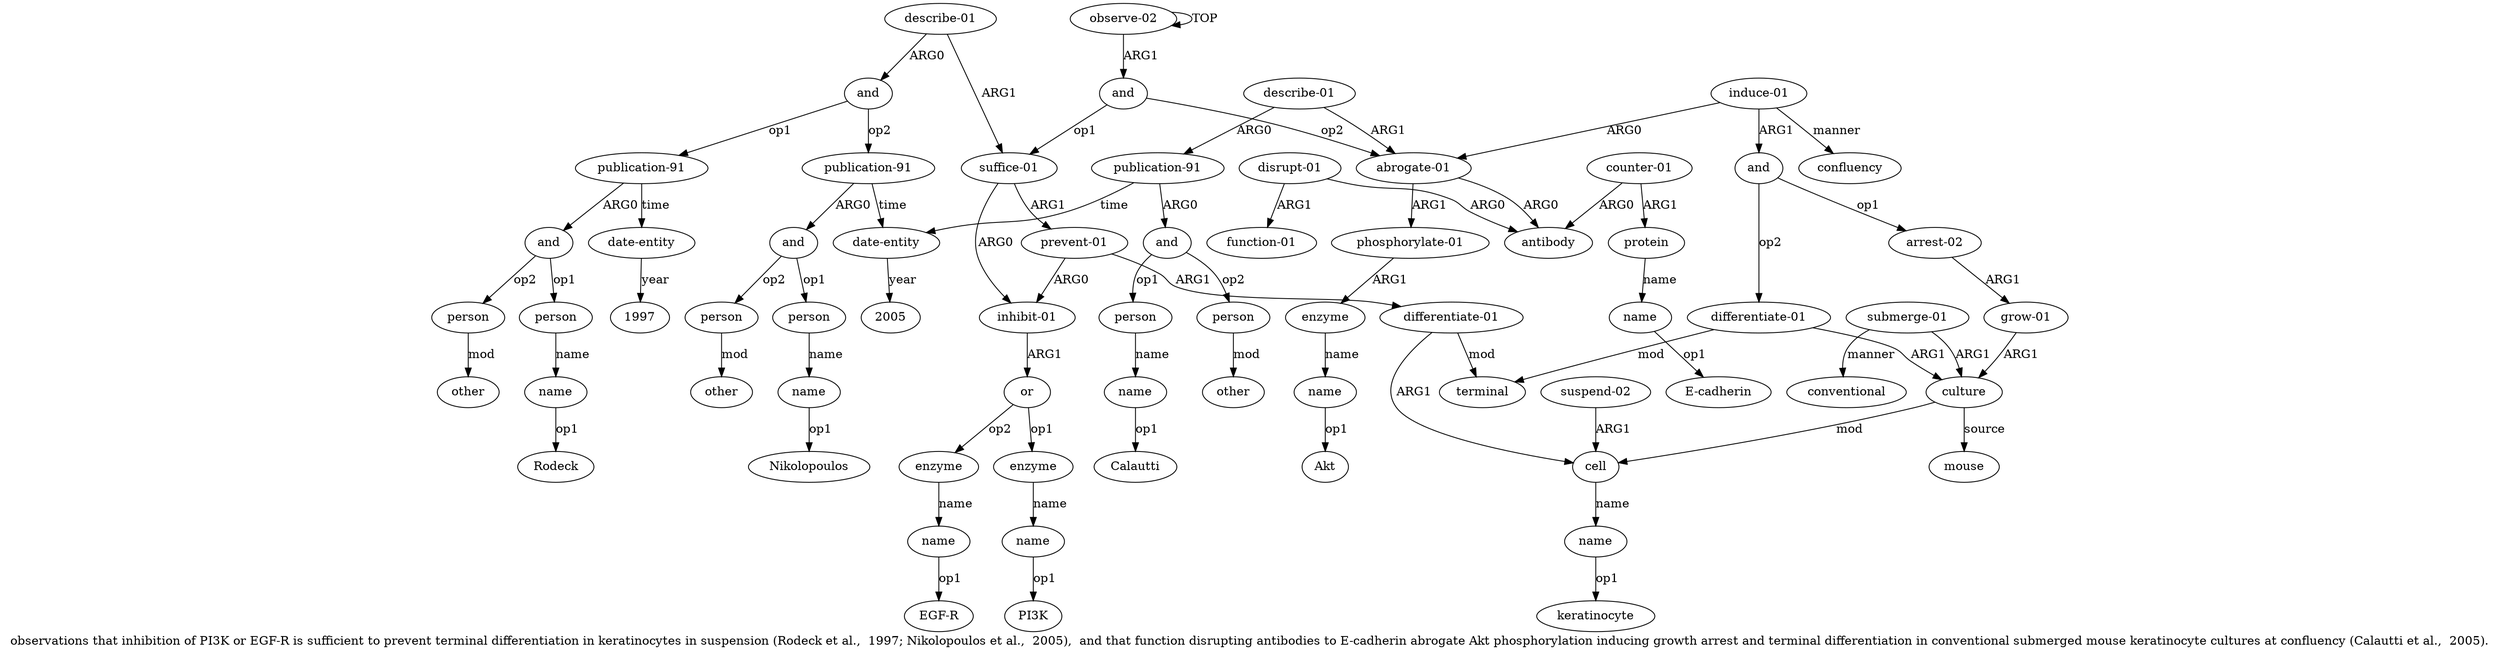 digraph  {
	graph [label="observations that inhibition of PI3K or EGF-R is sufficient to prevent terminal differentiation in keratinocytes in suspension (\
Rodeck et al.,  1997; Nikolopoulos et al.,  2005),  and that function disrupting antibodies to E-cadherin abrogate Akt phosphorylation \
inducing growth arrest and terminal differentiation in conventional submerged mouse keratinocyte cultures at confluency (Calautti \
et al.,  2005)."];
	node [label="\N"];
	a20	 [color=black,
		gold_ind=20,
		gold_label=name,
		label=name,
		test_ind=20,
		test_label=name];
	"a20 Rodeck"	 [color=black,
		gold_ind=-1,
		gold_label=Rodeck,
		label=Rodeck,
		test_ind=-1,
		test_label=Rodeck];
	a20 -> "a20 Rodeck" [key=0,
	color=black,
	gold_label=op1,
	label=op1,
	test_label=op1];
a21 [color=black,
	gold_ind=21,
	gold_label=person,
	label=person,
	test_ind=21,
	test_label=person];
a22 [color=black,
	gold_ind=22,
	gold_label=other,
	label=other,
	test_ind=22,
	test_label=other];
a21 -> a22 [key=0,
color=black,
gold_label=mod,
label=mod,
test_label=mod];
a23 [color=black,
gold_ind=23,
gold_label="date-entity",
label="date-entity",
test_ind=23,
test_label="date-entity"];
"a23 1997" [color=black,
gold_ind=-1,
gold_label=1997,
label=1997,
test_ind=-1,
test_label=1997];
a23 -> "a23 1997" [key=0,
color=black,
gold_label=year,
label=year,
test_label=year];
a24 [color=black,
gold_ind=24,
gold_label="publication-91",
label="publication-91",
test_ind=24,
test_label="publication-91"];
a25 [color=black,
gold_ind=25,
gold_label=and,
label=and,
test_ind=25,
test_label=and];
a24 -> a25 [key=0,
color=black,
gold_label=ARG0,
label=ARG0,
test_label=ARG0];
a57 [color=black,
gold_ind=57,
gold_label="date-entity",
label="date-entity",
test_ind=57,
test_label="date-entity"];
a24 -> a57 [key=0,
color=black,
gold_label=time,
label=time,
test_label=time];
a26 [color=black,
gold_ind=26,
gold_label=person,
label=person,
test_ind=26,
test_label=person];
a25 -> a26 [key=0,
color=black,
gold_label=op1,
label=op1,
test_label=op1];
a28 [color=black,
gold_ind=28,
gold_label=person,
label=person,
test_ind=28,
test_label=person];
a25 -> a28 [key=0,
color=black,
gold_label=op2,
label=op2,
test_label=op2];
a27 [color=black,
gold_ind=27,
gold_label=name,
label=name,
test_ind=27,
test_label=name];
a26 -> a27 [key=0,
color=black,
gold_label=name,
label=name,
test_label=name];
"a27 Nikolopoulos" [color=black,
gold_ind=-1,
gold_label=Nikolopoulos,
label=Nikolopoulos,
test_ind=-1,
test_label=Nikolopoulos];
a27 -> "a27 Nikolopoulos" [key=0,
color=black,
gold_label=op1,
label=op1,
test_label=op1];
a29 [color=black,
gold_ind=29,
gold_label=other,
label=other,
test_ind=29,
test_label=other];
a28 -> a29 [key=0,
color=black,
gold_label=mod,
label=mod,
test_label=mod];
a31 [color=black,
gold_ind=31,
gold_label=antibody,
label=antibody,
test_ind=31,
test_label=antibody];
a30 [color=black,
gold_ind=30,
gold_label="abrogate-01",
label="abrogate-01",
test_ind=30,
test_label="abrogate-01"];
a30 -> a31 [key=0,
color=black,
gold_label=ARG0,
label=ARG0,
test_label=ARG0];
a37 [color=black,
gold_ind=37,
gold_label="phosphorylate-01",
label="phosphorylate-01",
test_ind=37,
test_label="phosphorylate-01"];
a30 -> a37 [key=0,
color=black,
gold_label=ARG1,
label=ARG1,
test_label=ARG1];
a38 [color=black,
gold_ind=38,
gold_label=enzyme,
label=enzyme,
test_ind=38,
test_label=enzyme];
a37 -> a38 [key=0,
color=black,
gold_label=ARG1,
label=ARG1,
test_label=ARG1];
"a12 keratinocyte" [color=black,
gold_ind=-1,
gold_label=keratinocyte,
label=keratinocyte,
test_ind=-1,
test_label=keratinocyte];
a36 [color=black,
gold_ind=36,
gold_label=name,
label=name,
test_ind=36,
test_label=name];
"a36 E-cadherin" [color=black,
gold_ind=-1,
gold_label="E-cadherin",
label="E-cadherin",
test_ind=-1,
test_label="E-cadherin"];
a36 -> "a36 E-cadherin" [key=0,
color=black,
gold_label=op1,
label=op1,
test_label=op1];
a33 [color=black,
gold_ind=33,
gold_label="function-01",
label="function-01",
test_ind=33,
test_label="function-01"];
a35 [color=black,
gold_ind=35,
gold_label=protein,
label=protein,
test_ind=35,
test_label=protein];
a35 -> a36 [key=0,
color=black,
gold_label=name,
label=name,
test_label=name];
a34 [color=black,
gold_ind=34,
gold_label="counter-01",
label="counter-01",
test_ind=34,
test_label="counter-01"];
a34 -> a31 [key=0,
color=black,
gold_label=ARG0,
label=ARG0,
test_label=ARG0];
a34 -> a35 [key=0,
color=black,
gold_label=ARG1,
label=ARG1,
test_label=ARG1];
a51 [color=black,
gold_ind=51,
gold_label="publication-91",
label="publication-91",
test_ind=51,
test_label="publication-91"];
a52 [color=black,
gold_ind=52,
gold_label=and,
label=and,
test_ind=52,
test_label=and];
a51 -> a52 [key=0,
color=black,
gold_label=ARG0,
label=ARG0,
test_label=ARG0];
a51 -> a57 [key=0,
color=black,
gold_label=time,
label=time,
test_label=time];
a50 [color=black,
gold_ind=50,
gold_label="describe-01",
label="describe-01",
test_ind=50,
test_label="describe-01"];
a50 -> a30 [key=0,
color=black,
gold_label=ARG1,
label=ARG1,
test_label=ARG1];
a50 -> a51 [key=0,
color=black,
gold_label=ARG0,
label=ARG0,
test_label=ARG0];
a53 [color=black,
gold_ind=53,
gold_label=person,
label=person,
test_ind=53,
test_label=person];
a54 [color=black,
gold_ind=54,
gold_label=name,
label=name,
test_ind=54,
test_label=name];
a53 -> a54 [key=0,
color=black,
gold_label=name,
label=name,
test_label=name];
a52 -> a53 [key=0,
color=black,
gold_label=op1,
label=op1,
test_label=op1];
a55 [color=black,
gold_ind=55,
gold_label=person,
label=person,
test_ind=55,
test_label=person];
a52 -> a55 [key=0,
color=black,
gold_label=op2,
label=op2,
test_label=op2];
a56 [color=black,
gold_ind=56,
gold_label=other,
label=other,
test_ind=56,
test_label=other];
a55 -> a56 [key=0,
color=black,
gold_label=mod,
label=mod,
test_label=mod];
"a54 Calautti" [color=black,
gold_ind=-1,
gold_label=Calautti,
label=Calautti,
test_ind=-1,
test_label=Calautti];
a54 -> "a54 Calautti" [key=0,
color=black,
gold_label=op1,
label=op1,
test_label=op1];
"a57 2005" [color=black,
gold_ind=-1,
gold_label=2005,
label=2005,
test_ind=-1,
test_label=2005];
a57 -> "a57 2005" [key=0,
color=black,
gold_label=year,
label=year,
test_label=year];
a32 [color=black,
gold_ind=32,
gold_label="disrupt-01",
label="disrupt-01",
test_ind=32,
test_label="disrupt-01"];
a32 -> a31 [key=0,
color=black,
gold_label=ARG0,
label=ARG0,
test_label=ARG0];
a32 -> a33 [key=0,
color=black,
gold_label=ARG1,
label=ARG1,
test_label=ARG1];
a15 [color=black,
gold_ind=15,
gold_label="describe-01",
label="describe-01",
test_ind=15,
test_label="describe-01"];
a16 [color=black,
gold_ind=16,
gold_label=and,
label=and,
test_ind=16,
test_label=and];
a15 -> a16 [key=0,
color=black,
gold_label=ARG0,
label=ARG0,
test_label=ARG0];
a2 [color=black,
gold_ind=2,
gold_label="suffice-01",
label="suffice-01",
test_ind=2,
test_label="suffice-01"];
a15 -> a2 [key=0,
color=black,
gold_label=ARG1,
label=ARG1,
test_label=ARG1];
a14 [color=black,
gold_ind=14,
gold_label=terminal,
label=terminal,
test_ind=14,
test_label=terminal];
a17 [color=black,
gold_ind=17,
gold_label="publication-91",
label="publication-91",
test_ind=17,
test_label="publication-91"];
a17 -> a23 [key=0,
color=black,
gold_label=time,
label=time,
test_label=time];
a18 [color=black,
gold_ind=18,
gold_label=and,
label=and,
test_ind=18,
test_label=and];
a17 -> a18 [key=0,
color=black,
gold_label=ARG0,
label=ARG0,
test_label=ARG0];
a16 -> a24 [key=0,
color=black,
gold_label=op2,
label=op2,
test_label=op2];
a16 -> a17 [key=0,
color=black,
gold_label=op1,
label=op1,
test_label=op1];
a11 [color=black,
gold_ind=11,
gold_label=cell,
label=cell,
test_ind=11,
test_label=cell];
a12 [color=black,
gold_ind=12,
gold_label=name,
label=name,
test_ind=12,
test_label=name];
a11 -> a12 [key=0,
color=black,
gold_label=name,
label=name,
test_label=name];
a10 [color=black,
gold_ind=10,
gold_label="differentiate-01",
label="differentiate-01",
test_ind=10,
test_label="differentiate-01"];
a10 -> a14 [key=0,
color=black,
gold_label=mod,
label=mod,
test_label=mod];
a10 -> a11 [key=0,
color=black,
gold_label=ARG1,
label=ARG1,
test_label=ARG1];
a13 [color=black,
gold_ind=13,
gold_label="suspend-02",
label="suspend-02",
test_ind=13,
test_label="suspend-02"];
a13 -> a11 [key=0,
color=black,
gold_label=ARG1,
label=ARG1,
test_label=ARG1];
a12 -> "a12 keratinocyte" [key=0,
color=black,
gold_label=op1,
label=op1,
test_label=op1];
"a39 Akt" [color=black,
gold_ind=-1,
gold_label=Akt,
label=Akt,
test_ind=-1,
test_label=Akt];
a39 [color=black,
gold_ind=39,
gold_label=name,
label=name,
test_ind=39,
test_label=name];
a39 -> "a39 Akt" [key=0,
color=black,
gold_label=op1,
label=op1,
test_label=op1];
a38 -> a39 [key=0,
color=black,
gold_label=name,
label=name,
test_label=name];
a19 [color=black,
gold_ind=19,
gold_label=person,
label=person,
test_ind=19,
test_label=person];
a19 -> a20 [key=0,
color=black,
gold_label=name,
label=name,
test_label=name];
a18 -> a21 [key=0,
color=black,
gold_label=op2,
label=op2,
test_label=op2];
a18 -> a19 [key=0,
color=black,
gold_label=op1,
label=op1,
test_label=op1];
a1 [color=black,
gold_ind=1,
gold_label=and,
label=and,
test_ind=1,
test_label=and];
a1 -> a30 [key=0,
color=black,
gold_label=op2,
label=op2,
test_label=op2];
a1 -> a2 [key=0,
color=black,
gold_label=op1,
label=op1,
test_label=op1];
a0 [color=black,
gold_ind=0,
gold_label="observe-02",
label="observe-02",
test_ind=0,
test_label="observe-02"];
a0 -> a1 [key=0,
color=black,
gold_label=ARG1,
label=ARG1,
test_label=ARG1];
a0 -> a0 [key=0,
color=black,
gold_label=TOP,
label=TOP,
test_label=TOP];
a3 [color=black,
gold_ind=3,
gold_label="inhibit-01",
label="inhibit-01",
test_ind=3,
test_label="inhibit-01"];
a4 [color=black,
gold_ind=4,
gold_label=or,
label=or,
test_ind=4,
test_label=or];
a3 -> a4 [key=0,
color=black,
gold_label=ARG1,
label=ARG1,
test_label=ARG1];
a2 -> a3 [key=0,
color=black,
gold_label=ARG0,
label=ARG0,
test_label=ARG0];
a9 [color=black,
gold_ind=9,
gold_label="prevent-01",
label="prevent-01",
test_ind=9,
test_label="prevent-01"];
a2 -> a9 [key=0,
color=black,
gold_label=ARG1,
label=ARG1,
test_label=ARG1];
a5 [color=black,
gold_ind=5,
gold_label=enzyme,
label=enzyme,
test_ind=5,
test_label=enzyme];
a6 [color=black,
gold_ind=6,
gold_label=name,
label=name,
test_ind=6,
test_label=name];
a5 -> a6 [key=0,
color=black,
gold_label=name,
label=name,
test_label=name];
a4 -> a5 [key=0,
color=black,
gold_label=op1,
label=op1,
test_label=op1];
a7 [color=black,
gold_ind=7,
gold_label=enzyme,
label=enzyme,
test_ind=7,
test_label=enzyme];
a4 -> a7 [key=0,
color=black,
gold_label=op2,
label=op2,
test_label=op2];
a8 [color=black,
gold_ind=8,
gold_label=name,
label=name,
test_ind=8,
test_label=name];
a7 -> a8 [key=0,
color=black,
gold_label=name,
label=name,
test_label=name];
"a6 PI3K" [color=black,
gold_ind=-1,
gold_label=PI3K,
label=PI3K,
test_ind=-1,
test_label=PI3K];
a6 -> "a6 PI3K" [key=0,
color=black,
gold_label=op1,
label=op1,
test_label=op1];
a9 -> a10 [key=0,
color=black,
gold_label=ARG1,
label=ARG1,
test_label=ARG1];
a9 -> a3 [key=0,
color=black,
gold_label=ARG0,
label=ARG0,
test_label=ARG0];
"a8 EGF-R" [color=black,
gold_ind=-1,
gold_label="EGF-R",
label="EGF-R",
test_ind=-1,
test_label="EGF-R"];
a8 -> "a8 EGF-R" [key=0,
color=black,
gold_label=op1,
label=op1,
test_label=op1];
a46 [color=black,
gold_ind=46,
gold_label=mouse,
label=mouse,
test_ind=46,
test_label=mouse];
a47 [color=black,
gold_ind=47,
gold_label="submerge-01",
label="submerge-01",
test_ind=47,
test_label="submerge-01"];
a45 [color=black,
gold_ind=45,
gold_label=culture,
label=culture,
test_ind=45,
test_label=culture];
a47 -> a45 [key=0,
color=black,
gold_label=ARG1,
label=ARG1,
test_label=ARG1];
a48 [color=black,
gold_ind=48,
gold_label=conventional,
label=conventional,
test_ind=48,
test_label=conventional];
a47 -> a48 [key=0,
color=black,
gold_label=manner,
label=manner,
test_label=manner];
a44 [color=black,
gold_ind=44,
gold_label="differentiate-01",
label="differentiate-01",
test_ind=44,
test_label="differentiate-01"];
a44 -> a14 [key=0,
color=black,
gold_label=mod,
label=mod,
test_label=mod];
a44 -> a45 [key=0,
color=black,
gold_label=ARG1,
label=ARG1,
test_label=ARG1];
a45 -> a11 [key=0,
color=black,
gold_label=mod,
label=mod,
test_label=mod];
a45 -> a46 [key=0,
color=black,
gold_label=source,
label=source,
test_label=source];
a42 [color=black,
gold_ind=42,
gold_label="arrest-02",
label="arrest-02",
test_ind=42,
test_label="arrest-02"];
a43 [color=black,
gold_ind=43,
gold_label="grow-01",
label="grow-01",
test_ind=43,
test_label="grow-01"];
a42 -> a43 [key=0,
color=black,
gold_label=ARG1,
label=ARG1,
test_label=ARG1];
a43 -> a45 [key=0,
color=black,
gold_label=ARG1,
label=ARG1,
test_label=ARG1];
a40 [color=black,
gold_ind=40,
gold_label="induce-01",
label="induce-01",
test_ind=40,
test_label="induce-01"];
a40 -> a30 [key=0,
color=black,
gold_label=ARG0,
label=ARG0,
test_label=ARG0];
a41 [color=black,
gold_ind=41,
gold_label=and,
label=and,
test_ind=41,
test_label=and];
a40 -> a41 [key=0,
color=black,
gold_label=ARG1,
label=ARG1,
test_label=ARG1];
a49 [color=black,
gold_ind=49,
gold_label=confluency,
label=confluency,
test_ind=49,
test_label=confluency];
a40 -> a49 [key=0,
color=black,
gold_label=manner,
label=manner,
test_label=manner];
a41 -> a44 [key=0,
color=black,
gold_label=op2,
label=op2,
test_label=op2];
a41 -> a42 [key=0,
color=black,
gold_label=op1,
label=op1,
test_label=op1];
}
